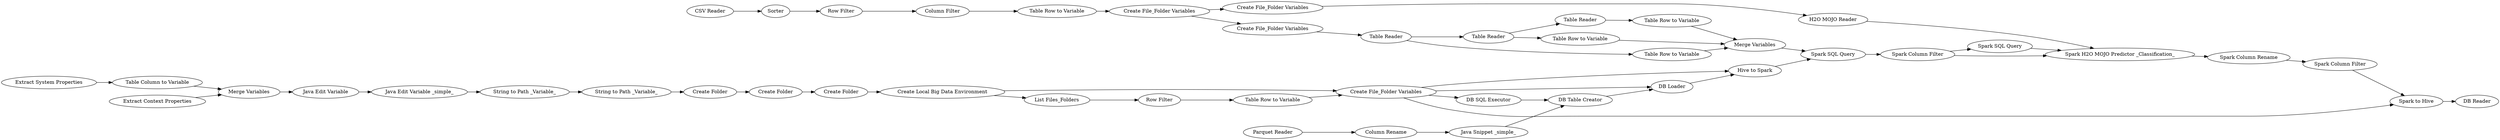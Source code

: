digraph {
	"6485578466493087803_2639" [label="H2O MOJO Reader"]
	"6485578466493087803_1896" [label="Table Reader"]
	"6485578466493087803_1899" [label="Spark Column Filter"]
	"6485578466493087803_1880" [label="Spark to Hive"]
	"6485578466493087803_2626" [label="Spark SQL Query"]
	"6485578466493087803_1863" [label="Hive to Spark"]
	"6485578466493087803_1878" [label="Java Snippet _simple_"]
	"6485578466493087803_2640" [label="Create File_Folder Variables"]
	"6485578466493087803_504" [label="Table Row to Variable"]
	"-8933777134202131310_2625" [label="Table Row to Variable"]
	"-8933777134202131310_28" [label="Extract System Properties"]
	"6485578466493087803_1889" [label="Table Reader"]
	"6485578466493087803_2619" [label="Parquet Reader"]
	"6485578466493087803_502" [label="Row Filter"]
	"-8933777134202131310_47" [label="Create Folder"]
	"6485578466493087803_1897" [label="Merge Variables"]
	"6485578466493087803_1895" [label="Table Row to Variable"]
	"-8933777134202131310_2624" [label="Row Filter"]
	"-8933777134202131310_50" [label="Merge Variables"]
	"-8933777134202131310_49" [label="Java Edit Variable"]
	"-8933777134202131310_88" [label="String to Path _Variable_"]
	"-8933777134202131310_52" [label="Create Folder"]
	"6485578466493087803_501" [label=Sorter]
	"6485578466493087803_1800" [label="Spark Column Rename"]
	"6485578466493087803_1801" [label="Spark Column Filter"]
	"-8933777134202131310_51" [label="Table Column to Variable"]
	"6485578466493087803_92" [label="Spark SQL Query"]
	"-8933777134202131310_61" [label="Extract Context Properties"]
	"6485578466493087803_503" [label="Column Filter"]
	"6485578466493087803_1864" [label="Column Rename"]
	"6485578466493087803_1879" [label="Spark H2O MOJO Predictor _Classification_"]
	"-8933777134202131310_2638" [label="List Files_Folders"]
	"-8933777134202131310_2541" [label="Create File_Folder Variables"]
	"-8933777134202131310_86" [label="Create Local Big Data Environment"]
	"6485578466493087803_498" [label="CSV Reader"]
	"6485578466493087803_2616" [label="DB Table Creator"]
	"6485578466493087803_1881" [label="DB Reader"]
	"6485578466493087803_1866" [label="DB SQL Executor"]
	"6485578466493087803_1888" [label="Table Row to Variable"]
	"-8933777134202131310_87" [label="Java Edit Variable _simple_"]
	"6485578466493087803_1891" [label="Table Reader"]
	"-8933777134202131310_53" [label="Create Folder"]
	"6485578466493087803_2638" [label="Create File_Folder Variables"]
	"-8933777134202131310_48" [label="String to Path _Variable_"]
	"6485578466493087803_2617" [label="DB Loader"]
	"6485578466493087803_2637" [label="Create File_Folder Variables"]
	"6485578466493087803_1890" [label="Table Row to Variable"]
	"6485578466493087803_1863" -> "6485578466493087803_92"
	"-8933777134202131310_2541" -> "6485578466493087803_2617"
	"6485578466493087803_2616" -> "6485578466493087803_2617"
	"6485578466493087803_1888" -> "6485578466493087803_1897"
	"-8933777134202131310_86" -> "-8933777134202131310_2638"
	"6485578466493087803_498" -> "6485578466493087803_501"
	"-8933777134202131310_86" -> "-8933777134202131310_2541"
	"-8933777134202131310_2541" -> "6485578466493087803_1863"
	"6485578466493087803_2617" -> "6485578466493087803_1863"
	"6485578466493087803_1897" -> "6485578466493087803_92"
	"-8933777134202131310_61" -> "-8933777134202131310_50"
	"6485578466493087803_2638" -> "6485578466493087803_1889"
	"6485578466493087803_1879" -> "6485578466493087803_1800"
	"6485578466493087803_504" -> "6485578466493087803_2637"
	"-8933777134202131310_88" -> "-8933777134202131310_48"
	"6485578466493087803_1878" -> "6485578466493087803_2616"
	"6485578466493087803_2637" -> "6485578466493087803_2640"
	"6485578466493087803_1801" -> "6485578466493087803_1880"
	"6485578466493087803_1896" -> "6485578466493087803_1888"
	"6485578466493087803_501" -> "6485578466493087803_502"
	"-8933777134202131310_28" -> "-8933777134202131310_51"
	"-8933777134202131310_47" -> "-8933777134202131310_52"
	"-8933777134202131310_2541" -> "6485578466493087803_1866"
	"-8933777134202131310_53" -> "-8933777134202131310_86"
	"-8933777134202131310_2625" -> "-8933777134202131310_2541"
	"6485578466493087803_1889" -> "6485578466493087803_1890"
	"-8933777134202131310_2624" -> "-8933777134202131310_2625"
	"6485578466493087803_2640" -> "6485578466493087803_2639"
	"6485578466493087803_1891" -> "6485578466493087803_1895"
	"-8933777134202131310_51" -> "-8933777134202131310_50"
	"6485578466493087803_1800" -> "6485578466493087803_1801"
	"-8933777134202131310_50" -> "-8933777134202131310_49"
	"6485578466493087803_502" -> "6485578466493087803_503"
	"6485578466493087803_503" -> "6485578466493087803_504"
	"6485578466493087803_1890" -> "6485578466493087803_1897"
	"6485578466493087803_1895" -> "6485578466493087803_1897"
	"6485578466493087803_1864" -> "6485578466493087803_1878"
	"6485578466493087803_1866" -> "6485578466493087803_2616"
	"6485578466493087803_1899" -> "6485578466493087803_2626"
	"-8933777134202131310_49" -> "-8933777134202131310_87"
	"-8933777134202131310_2638" -> "-8933777134202131310_2624"
	"6485578466493087803_1896" -> "6485578466493087803_1891"
	"-8933777134202131310_48" -> "-8933777134202131310_47"
	"6485578466493087803_2619" -> "6485578466493087803_1864"
	"-8933777134202131310_52" -> "-8933777134202131310_53"
	"-8933777134202131310_87" -> "-8933777134202131310_88"
	"6485578466493087803_1899" -> "6485578466493087803_1879"
	"6485578466493087803_1880" -> "6485578466493087803_1881"
	"6485578466493087803_2626" -> "6485578466493087803_1879"
	"6485578466493087803_2639" -> "6485578466493087803_1879"
	"6485578466493087803_2637" -> "6485578466493087803_2638"
	"6485578466493087803_92" -> "6485578466493087803_1899"
	"-8933777134202131310_2541" -> "6485578466493087803_1880"
	"6485578466493087803_1889" -> "6485578466493087803_1896"
	rankdir=LR
}
